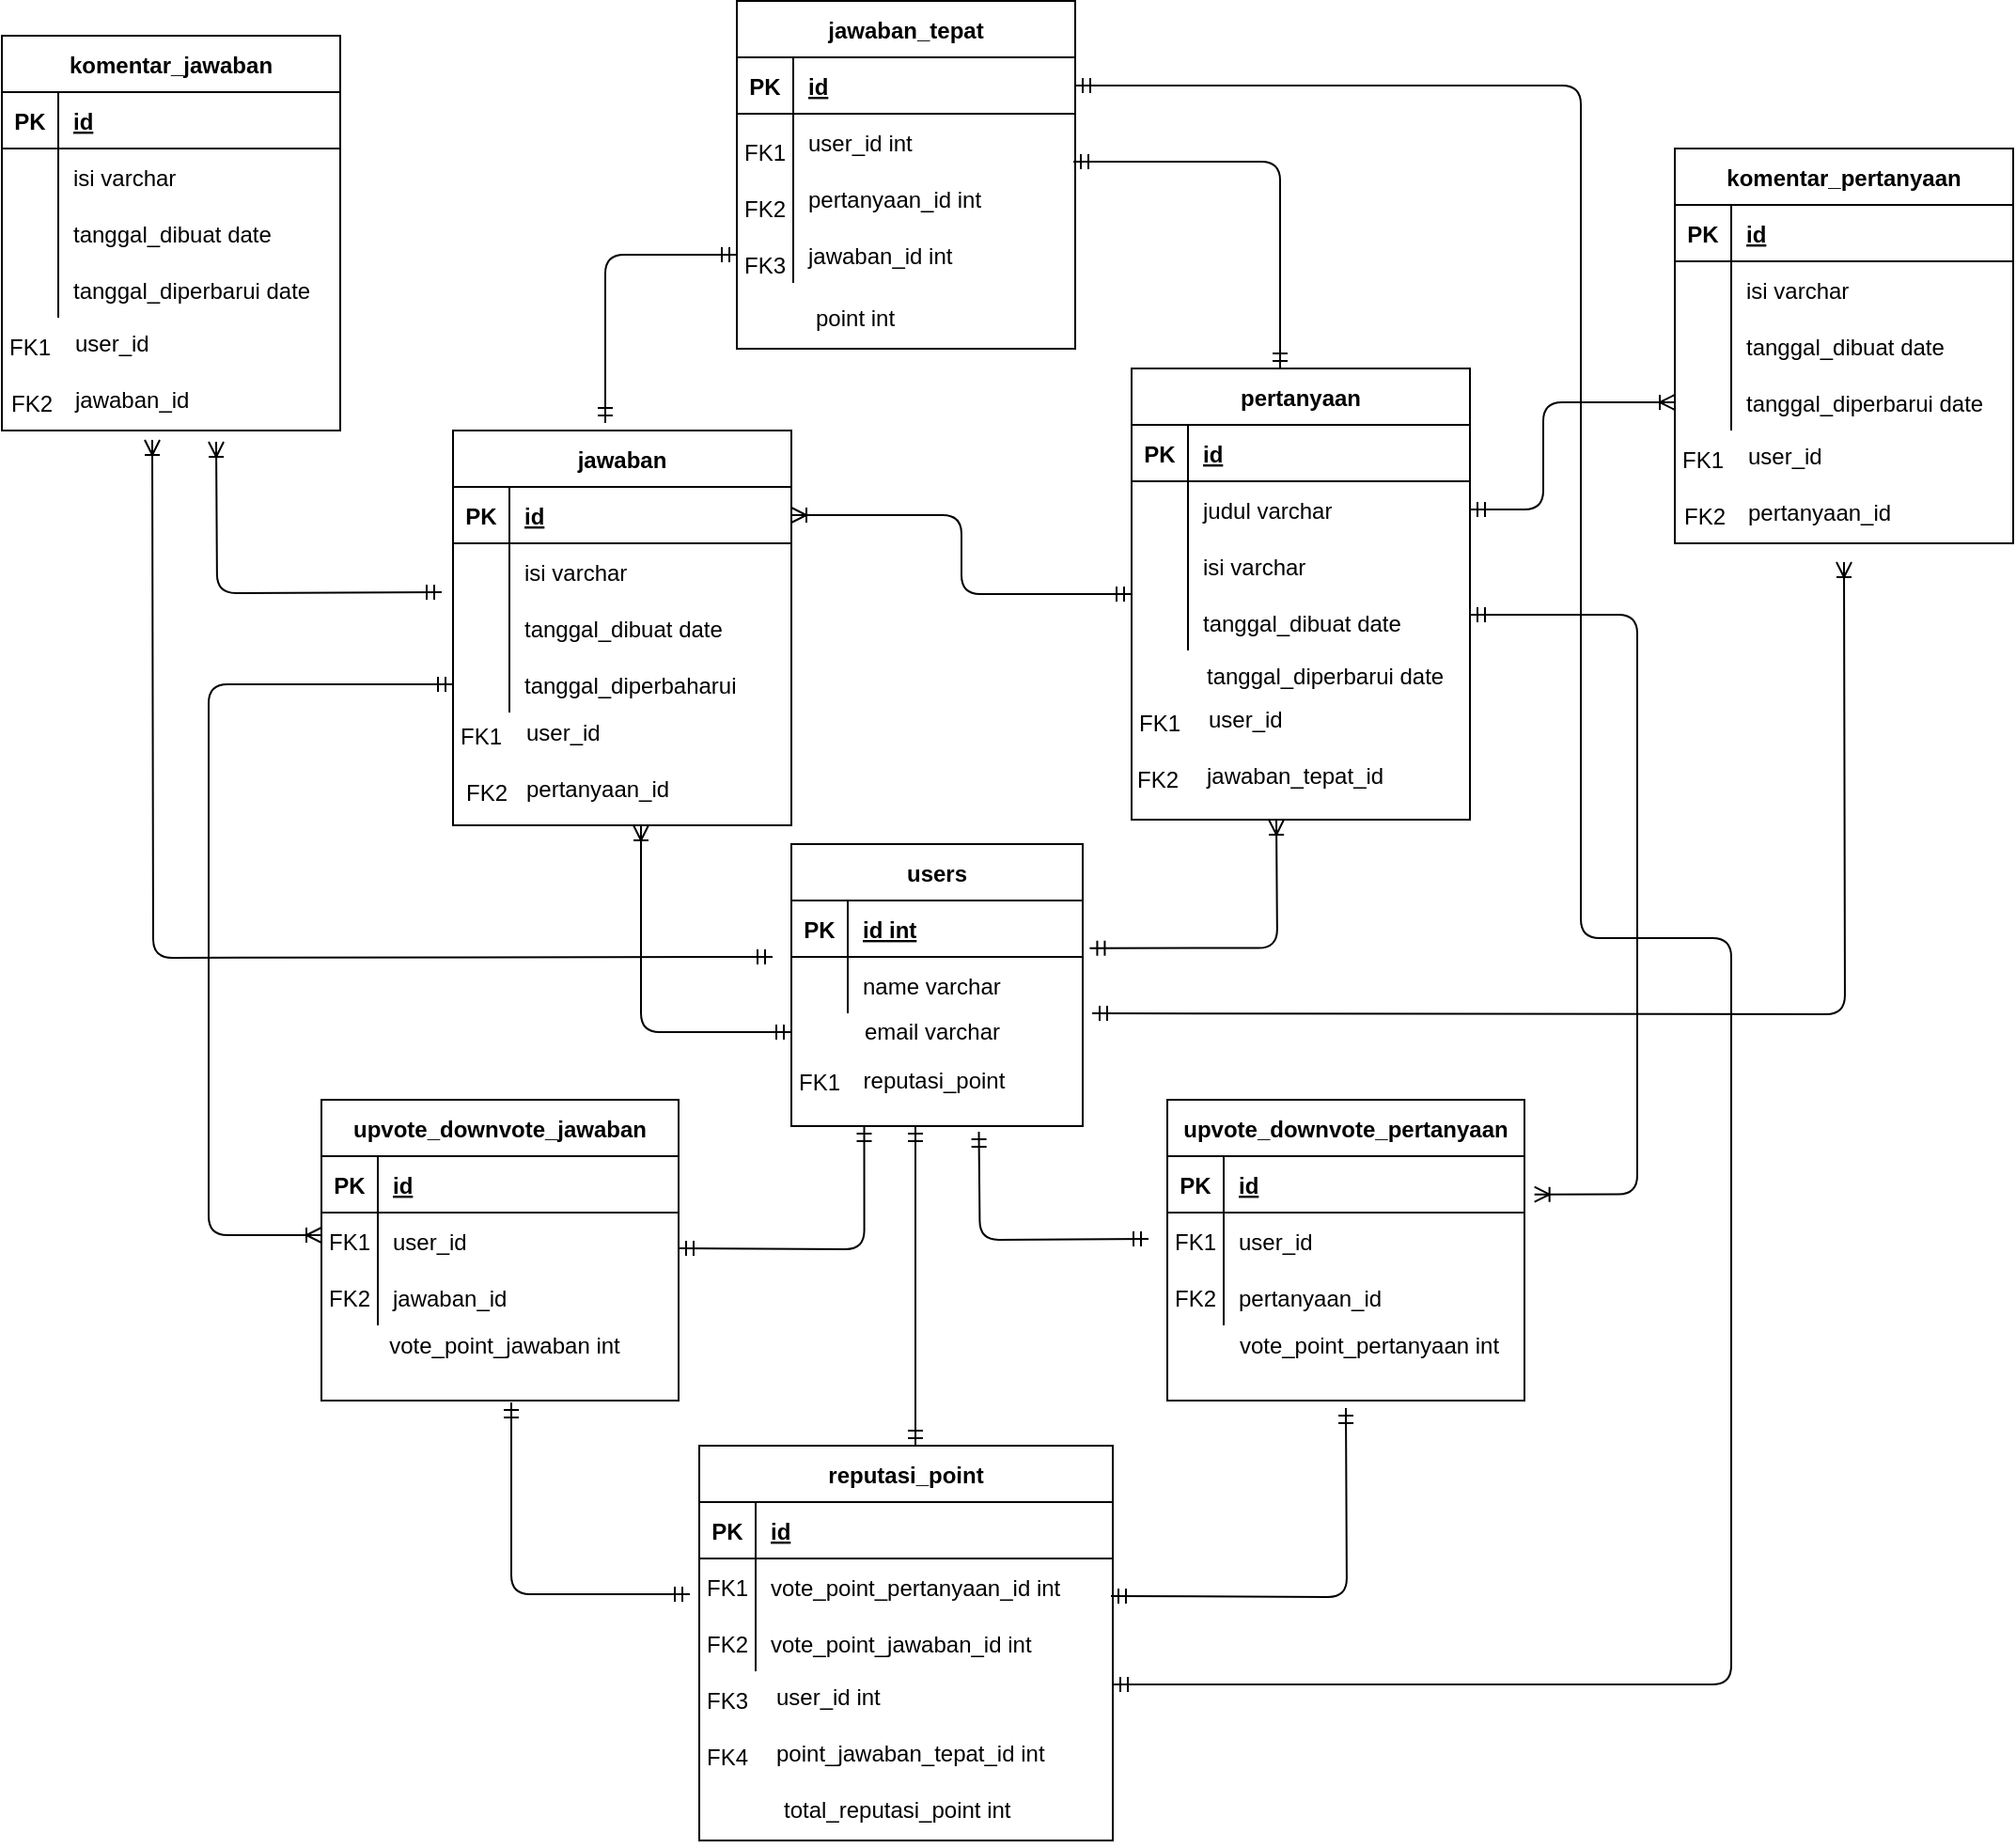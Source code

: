 <mxfile version="13.5.8" type="github">
  <diagram id="R2lEEEUBdFMjLlhIrx00" name="Page-1">
    <mxGraphModel dx="1408" dy="898" grid="1" gridSize="10" guides="1" tooltips="1" connect="1" arrows="1" fold="1" page="1" pageScale="1" pageWidth="850" pageHeight="1100" math="0" shadow="0" extFonts="Permanent Marker^https://fonts.googleapis.com/css?family=Permanent+Marker">
      <root>
        <mxCell id="0" />
        <mxCell id="1" parent="0" />
        <mxCell id="vnAUpCSxSkvfSvhNFIcR-36" value="jawaban_tepat" style="shape=table;startSize=30;container=1;collapsible=1;childLayout=tableLayout;fixedRows=1;rowLines=0;fontStyle=1;align=center;resizeLast=1;" vertex="1" parent="1">
          <mxGeometry x="651" y="381.5" width="180" height="185" as="geometry" />
        </mxCell>
        <mxCell id="vnAUpCSxSkvfSvhNFIcR-37" value="" style="shape=partialRectangle;collapsible=0;dropTarget=0;pointerEvents=0;fillColor=none;top=0;left=0;bottom=1;right=0;points=[[0,0.5],[1,0.5]];portConstraint=eastwest;" vertex="1" parent="vnAUpCSxSkvfSvhNFIcR-36">
          <mxGeometry y="30" width="180" height="30" as="geometry" />
        </mxCell>
        <mxCell id="vnAUpCSxSkvfSvhNFIcR-38" value="PK" style="shape=partialRectangle;connectable=0;fillColor=none;top=0;left=0;bottom=0;right=0;fontStyle=1;overflow=hidden;" vertex="1" parent="vnAUpCSxSkvfSvhNFIcR-37">
          <mxGeometry width="30" height="30" as="geometry" />
        </mxCell>
        <mxCell id="vnAUpCSxSkvfSvhNFIcR-39" value="id" style="shape=partialRectangle;connectable=0;fillColor=none;top=0;left=0;bottom=0;right=0;align=left;spacingLeft=6;fontStyle=5;overflow=hidden;" vertex="1" parent="vnAUpCSxSkvfSvhNFIcR-37">
          <mxGeometry x="30" width="150" height="30" as="geometry" />
        </mxCell>
        <mxCell id="vnAUpCSxSkvfSvhNFIcR-40" value="" style="shape=partialRectangle;collapsible=0;dropTarget=0;pointerEvents=0;fillColor=none;top=0;left=0;bottom=0;right=0;points=[[0,0.5],[1,0.5]];portConstraint=eastwest;" vertex="1" parent="vnAUpCSxSkvfSvhNFIcR-36">
          <mxGeometry y="60" width="180" height="30" as="geometry" />
        </mxCell>
        <mxCell id="vnAUpCSxSkvfSvhNFIcR-41" value="" style="shape=partialRectangle;connectable=0;fillColor=none;top=0;left=0;bottom=0;right=0;editable=1;overflow=hidden;" vertex="1" parent="vnAUpCSxSkvfSvhNFIcR-40">
          <mxGeometry width="30" height="30" as="geometry" />
        </mxCell>
        <mxCell id="vnAUpCSxSkvfSvhNFIcR-42" value="user_id int" style="shape=partialRectangle;connectable=0;fillColor=none;top=0;left=0;bottom=0;right=0;align=left;spacingLeft=6;overflow=hidden;" vertex="1" parent="vnAUpCSxSkvfSvhNFIcR-40">
          <mxGeometry x="30" width="150" height="30" as="geometry" />
        </mxCell>
        <mxCell id="vnAUpCSxSkvfSvhNFIcR-43" value="" style="shape=partialRectangle;collapsible=0;dropTarget=0;pointerEvents=0;fillColor=none;top=0;left=0;bottom=0;right=0;points=[[0,0.5],[1,0.5]];portConstraint=eastwest;" vertex="1" parent="vnAUpCSxSkvfSvhNFIcR-36">
          <mxGeometry y="90" width="180" height="30" as="geometry" />
        </mxCell>
        <mxCell id="vnAUpCSxSkvfSvhNFIcR-44" value="" style="shape=partialRectangle;connectable=0;fillColor=none;top=0;left=0;bottom=0;right=0;editable=1;overflow=hidden;" vertex="1" parent="vnAUpCSxSkvfSvhNFIcR-43">
          <mxGeometry width="30" height="30" as="geometry" />
        </mxCell>
        <mxCell id="vnAUpCSxSkvfSvhNFIcR-45" value="pertanyaan_id int" style="shape=partialRectangle;connectable=0;fillColor=none;top=0;left=0;bottom=0;right=0;align=left;spacingLeft=6;overflow=hidden;" vertex="1" parent="vnAUpCSxSkvfSvhNFIcR-43">
          <mxGeometry x="30" width="150" height="30" as="geometry" />
        </mxCell>
        <mxCell id="vnAUpCSxSkvfSvhNFIcR-46" value="" style="shape=partialRectangle;collapsible=0;dropTarget=0;pointerEvents=0;fillColor=none;top=0;left=0;bottom=0;right=0;points=[[0,0.5],[1,0.5]];portConstraint=eastwest;" vertex="1" parent="vnAUpCSxSkvfSvhNFIcR-36">
          <mxGeometry y="120" width="180" height="30" as="geometry" />
        </mxCell>
        <mxCell id="vnAUpCSxSkvfSvhNFIcR-47" value="" style="shape=partialRectangle;connectable=0;fillColor=none;top=0;left=0;bottom=0;right=0;editable=1;overflow=hidden;" vertex="1" parent="vnAUpCSxSkvfSvhNFIcR-46">
          <mxGeometry width="30" height="30" as="geometry" />
        </mxCell>
        <mxCell id="vnAUpCSxSkvfSvhNFIcR-48" value="jawaban_id int" style="shape=partialRectangle;connectable=0;fillColor=none;top=0;left=0;bottom=0;right=0;align=left;spacingLeft=6;overflow=hidden;" vertex="1" parent="vnAUpCSxSkvfSvhNFIcR-46">
          <mxGeometry x="30" width="150" height="30" as="geometry" />
        </mxCell>
        <mxCell id="vnAUpCSxSkvfSvhNFIcR-1" value="reputasi_point" style="text;html=1;strokeColor=none;fillColor=none;align=center;verticalAlign=middle;whiteSpace=wrap;rounded=0;" vertex="1" parent="1">
          <mxGeometry x="706" y="946" width="100" height="20" as="geometry" />
        </mxCell>
        <mxCell id="vnAUpCSxSkvfSvhNFIcR-2" value="FK1" style="shape=partialRectangle;overflow=hidden;connectable=0;fillColor=none;top=0;left=0;bottom=0;right=0;" vertex="1" parent="1">
          <mxGeometry x="680" y="941" width="30" height="30" as="geometry" />
        </mxCell>
        <mxCell id="vnAUpCSxSkvfSvhNFIcR-3" value="vote_point_pertanyaan int" style="text;html=1;strokeColor=none;fillColor=none;align=center;verticalAlign=middle;whiteSpace=wrap;rounded=0;" vertex="1" parent="1">
          <mxGeometry x="909" y="1087" width="157" height="20" as="geometry" />
        </mxCell>
        <mxCell id="vnAUpCSxSkvfSvhNFIcR-4" value="FK2" style="shape=partialRectangle;overflow=hidden;connectable=0;fillColor=none;top=0;left=0;bottom=0;right=0;" vertex="1" parent="1">
          <mxGeometry x="880" y="1056" width="30" height="30" as="geometry" />
        </mxCell>
        <mxCell id="vnAUpCSxSkvfSvhNFIcR-93" value="komentar_jawaban" style="shape=table;startSize=30;container=1;collapsible=1;childLayout=tableLayout;fixedRows=1;rowLines=0;fontStyle=1;align=center;resizeLast=1;" vertex="1" parent="1">
          <mxGeometry x="260" y="400" width="180" height="210" as="geometry" />
        </mxCell>
        <mxCell id="vnAUpCSxSkvfSvhNFIcR-94" value="" style="shape=partialRectangle;collapsible=0;dropTarget=0;pointerEvents=0;fillColor=none;top=0;left=0;bottom=1;right=0;points=[[0,0.5],[1,0.5]];portConstraint=eastwest;" vertex="1" parent="vnAUpCSxSkvfSvhNFIcR-93">
          <mxGeometry y="30" width="180" height="30" as="geometry" />
        </mxCell>
        <mxCell id="vnAUpCSxSkvfSvhNFIcR-95" value="PK" style="shape=partialRectangle;connectable=0;fillColor=none;top=0;left=0;bottom=0;right=0;fontStyle=1;overflow=hidden;" vertex="1" parent="vnAUpCSxSkvfSvhNFIcR-94">
          <mxGeometry width="30" height="30" as="geometry" />
        </mxCell>
        <mxCell id="vnAUpCSxSkvfSvhNFIcR-96" value="id" style="shape=partialRectangle;connectable=0;fillColor=none;top=0;left=0;bottom=0;right=0;align=left;spacingLeft=6;fontStyle=5;overflow=hidden;" vertex="1" parent="vnAUpCSxSkvfSvhNFIcR-94">
          <mxGeometry x="30" width="150" height="30" as="geometry" />
        </mxCell>
        <mxCell id="vnAUpCSxSkvfSvhNFIcR-97" value="" style="shape=partialRectangle;collapsible=0;dropTarget=0;pointerEvents=0;fillColor=none;top=0;left=0;bottom=0;right=0;points=[[0,0.5],[1,0.5]];portConstraint=eastwest;" vertex="1" parent="vnAUpCSxSkvfSvhNFIcR-93">
          <mxGeometry y="60" width="180" height="30" as="geometry" />
        </mxCell>
        <mxCell id="vnAUpCSxSkvfSvhNFIcR-98" value="" style="shape=partialRectangle;connectable=0;fillColor=none;top=0;left=0;bottom=0;right=0;editable=1;overflow=hidden;" vertex="1" parent="vnAUpCSxSkvfSvhNFIcR-97">
          <mxGeometry width="30" height="30" as="geometry" />
        </mxCell>
        <mxCell id="vnAUpCSxSkvfSvhNFIcR-99" value="isi varchar" style="shape=partialRectangle;connectable=0;fillColor=none;top=0;left=0;bottom=0;right=0;align=left;spacingLeft=6;overflow=hidden;" vertex="1" parent="vnAUpCSxSkvfSvhNFIcR-97">
          <mxGeometry x="30" width="150" height="30" as="geometry" />
        </mxCell>
        <mxCell id="vnAUpCSxSkvfSvhNFIcR-100" value="" style="shape=partialRectangle;collapsible=0;dropTarget=0;pointerEvents=0;fillColor=none;top=0;left=0;bottom=0;right=0;points=[[0,0.5],[1,0.5]];portConstraint=eastwest;" vertex="1" parent="vnAUpCSxSkvfSvhNFIcR-93">
          <mxGeometry y="90" width="180" height="30" as="geometry" />
        </mxCell>
        <mxCell id="vnAUpCSxSkvfSvhNFIcR-101" value="" style="shape=partialRectangle;connectable=0;fillColor=none;top=0;left=0;bottom=0;right=0;editable=1;overflow=hidden;" vertex="1" parent="vnAUpCSxSkvfSvhNFIcR-100">
          <mxGeometry width="30" height="30" as="geometry" />
        </mxCell>
        <mxCell id="vnAUpCSxSkvfSvhNFIcR-102" value="tanggal_dibuat date" style="shape=partialRectangle;connectable=0;fillColor=none;top=0;left=0;bottom=0;right=0;align=left;spacingLeft=6;overflow=hidden;" vertex="1" parent="vnAUpCSxSkvfSvhNFIcR-100">
          <mxGeometry x="30" width="150" height="30" as="geometry" />
        </mxCell>
        <mxCell id="vnAUpCSxSkvfSvhNFIcR-103" value="" style="shape=partialRectangle;collapsible=0;dropTarget=0;pointerEvents=0;fillColor=none;top=0;left=0;bottom=0;right=0;points=[[0,0.5],[1,0.5]];portConstraint=eastwest;" vertex="1" parent="vnAUpCSxSkvfSvhNFIcR-93">
          <mxGeometry y="120" width="180" height="30" as="geometry" />
        </mxCell>
        <mxCell id="vnAUpCSxSkvfSvhNFIcR-104" value="" style="shape=partialRectangle;connectable=0;fillColor=none;top=0;left=0;bottom=0;right=0;editable=1;overflow=hidden;" vertex="1" parent="vnAUpCSxSkvfSvhNFIcR-103">
          <mxGeometry width="30" height="30" as="geometry" />
        </mxCell>
        <mxCell id="vnAUpCSxSkvfSvhNFIcR-105" value="tanggal_diperbarui date" style="shape=partialRectangle;connectable=0;fillColor=none;top=0;left=0;bottom=0;right=0;align=left;spacingLeft=6;overflow=hidden;" vertex="1" parent="vnAUpCSxSkvfSvhNFIcR-103">
          <mxGeometry x="30" width="150" height="30" as="geometry" />
        </mxCell>
        <mxCell id="vnAUpCSxSkvfSvhNFIcR-76" value="komentar_pertanyaan" style="shape=table;startSize=30;container=1;collapsible=1;childLayout=tableLayout;fixedRows=1;rowLines=0;fontStyle=1;align=center;resizeLast=1;" vertex="1" parent="1">
          <mxGeometry x="1150" y="460" width="180" height="210" as="geometry" />
        </mxCell>
        <mxCell id="vnAUpCSxSkvfSvhNFIcR-77" value="" style="shape=partialRectangle;collapsible=0;dropTarget=0;pointerEvents=0;fillColor=none;top=0;left=0;bottom=1;right=0;points=[[0,0.5],[1,0.5]];portConstraint=eastwest;" vertex="1" parent="vnAUpCSxSkvfSvhNFIcR-76">
          <mxGeometry y="30" width="180" height="30" as="geometry" />
        </mxCell>
        <mxCell id="vnAUpCSxSkvfSvhNFIcR-78" value="PK" style="shape=partialRectangle;connectable=0;fillColor=none;top=0;left=0;bottom=0;right=0;fontStyle=1;overflow=hidden;" vertex="1" parent="vnAUpCSxSkvfSvhNFIcR-77">
          <mxGeometry width="30" height="30" as="geometry" />
        </mxCell>
        <mxCell id="vnAUpCSxSkvfSvhNFIcR-79" value="id" style="shape=partialRectangle;connectable=0;fillColor=none;top=0;left=0;bottom=0;right=0;align=left;spacingLeft=6;fontStyle=5;overflow=hidden;" vertex="1" parent="vnAUpCSxSkvfSvhNFIcR-77">
          <mxGeometry x="30" width="150" height="30" as="geometry" />
        </mxCell>
        <mxCell id="vnAUpCSxSkvfSvhNFIcR-80" value="" style="shape=partialRectangle;collapsible=0;dropTarget=0;pointerEvents=0;fillColor=none;top=0;left=0;bottom=0;right=0;points=[[0,0.5],[1,0.5]];portConstraint=eastwest;" vertex="1" parent="vnAUpCSxSkvfSvhNFIcR-76">
          <mxGeometry y="60" width="180" height="30" as="geometry" />
        </mxCell>
        <mxCell id="vnAUpCSxSkvfSvhNFIcR-81" value="" style="shape=partialRectangle;connectable=0;fillColor=none;top=0;left=0;bottom=0;right=0;editable=1;overflow=hidden;" vertex="1" parent="vnAUpCSxSkvfSvhNFIcR-80">
          <mxGeometry width="30" height="30" as="geometry" />
        </mxCell>
        <mxCell id="vnAUpCSxSkvfSvhNFIcR-82" value="isi varchar" style="shape=partialRectangle;connectable=0;fillColor=none;top=0;left=0;bottom=0;right=0;align=left;spacingLeft=6;overflow=hidden;" vertex="1" parent="vnAUpCSxSkvfSvhNFIcR-80">
          <mxGeometry x="30" width="150" height="30" as="geometry" />
        </mxCell>
        <mxCell id="vnAUpCSxSkvfSvhNFIcR-83" value="" style="shape=partialRectangle;collapsible=0;dropTarget=0;pointerEvents=0;fillColor=none;top=0;left=0;bottom=0;right=0;points=[[0,0.5],[1,0.5]];portConstraint=eastwest;" vertex="1" parent="vnAUpCSxSkvfSvhNFIcR-76">
          <mxGeometry y="90" width="180" height="30" as="geometry" />
        </mxCell>
        <mxCell id="vnAUpCSxSkvfSvhNFIcR-84" value="" style="shape=partialRectangle;connectable=0;fillColor=none;top=0;left=0;bottom=0;right=0;editable=1;overflow=hidden;" vertex="1" parent="vnAUpCSxSkvfSvhNFIcR-83">
          <mxGeometry width="30" height="30" as="geometry" />
        </mxCell>
        <mxCell id="vnAUpCSxSkvfSvhNFIcR-85" value="tanggal_dibuat date" style="shape=partialRectangle;connectable=0;fillColor=none;top=0;left=0;bottom=0;right=0;align=left;spacingLeft=6;overflow=hidden;" vertex="1" parent="vnAUpCSxSkvfSvhNFIcR-83">
          <mxGeometry x="30" width="150" height="30" as="geometry" />
        </mxCell>
        <mxCell id="vnAUpCSxSkvfSvhNFIcR-86" value="" style="shape=partialRectangle;collapsible=0;dropTarget=0;pointerEvents=0;fillColor=none;top=0;left=0;bottom=0;right=0;points=[[0,0.5],[1,0.5]];portConstraint=eastwest;" vertex="1" parent="vnAUpCSxSkvfSvhNFIcR-76">
          <mxGeometry y="120" width="180" height="30" as="geometry" />
        </mxCell>
        <mxCell id="vnAUpCSxSkvfSvhNFIcR-87" value="" style="shape=partialRectangle;connectable=0;fillColor=none;top=0;left=0;bottom=0;right=0;editable=1;overflow=hidden;" vertex="1" parent="vnAUpCSxSkvfSvhNFIcR-86">
          <mxGeometry width="30" height="30" as="geometry" />
        </mxCell>
        <mxCell id="vnAUpCSxSkvfSvhNFIcR-88" value="tanggal_diperbarui date" style="shape=partialRectangle;connectable=0;fillColor=none;top=0;left=0;bottom=0;right=0;align=left;spacingLeft=6;overflow=hidden;" vertex="1" parent="vnAUpCSxSkvfSvhNFIcR-86">
          <mxGeometry x="30" width="150" height="30" as="geometry" />
        </mxCell>
        <mxCell id="vnAUpCSxSkvfSvhNFIcR-5" value="FK2" style="shape=partialRectangle;overflow=hidden;connectable=0;fillColor=none;top=0;left=0;bottom=0;right=0;" vertex="1" parent="1">
          <mxGeometry x="631" y="1240" width="30" height="30" as="geometry" />
        </mxCell>
        <mxCell id="vnAUpCSxSkvfSvhNFIcR-16" value="vote_point_jawaban int" style="text;html=1;strokeColor=none;fillColor=none;align=center;verticalAlign=middle;whiteSpace=wrap;rounded=0;" vertex="1" parent="1">
          <mxGeometry x="449" y="1087" width="157" height="20" as="geometry" />
        </mxCell>
        <mxCell id="vnAUpCSxSkvfSvhNFIcR-17" value="FK2" style="shape=partialRectangle;overflow=hidden;connectable=0;fillColor=none;top=0;left=0;bottom=0;right=0;" vertex="1" parent="1">
          <mxGeometry x="430" y="1056" width="30" height="30" as="geometry" />
        </mxCell>
        <mxCell id="vnAUpCSxSkvfSvhNFIcR-18" value="email varchar" style="text;html=1;strokeColor=none;fillColor=none;align=center;verticalAlign=middle;whiteSpace=wrap;rounded=0;" vertex="1" parent="1">
          <mxGeometry x="715" y="920" width="80" height="20" as="geometry" />
        </mxCell>
        <mxCell id="vnAUpCSxSkvfSvhNFIcR-32" value="FK3" style="shape=partialRectangle;overflow=hidden;connectable=0;fillColor=none;top=0;left=0;bottom=0;right=0;" vertex="1" parent="1">
          <mxGeometry x="631" y="1270" width="30" height="30" as="geometry" />
        </mxCell>
        <mxCell id="vnAUpCSxSkvfSvhNFIcR-33" value="user_id int" style="text;strokeColor=none;fillColor=none;spacingLeft=4;spacingRight=4;overflow=hidden;rotatable=0;points=[[0,0.5],[1,0.5]];portConstraint=eastwest;fontSize=12;" vertex="1" parent="1">
          <mxGeometry x="666" y="1270" width="120" height="30" as="geometry" />
        </mxCell>
        <mxCell id="vnAUpCSxSkvfSvhNFIcR-34" value="tanggal_diperbarui date" style="text;strokeColor=none;fillColor=none;spacingLeft=4;spacingRight=4;overflow=hidden;rotatable=0;points=[[0,0.5],[1,0.5]];portConstraint=eastwest;fontSize=12;" vertex="1" parent="1">
          <mxGeometry x="895" y="727" width="140" height="30" as="geometry" />
        </mxCell>
        <mxCell id="vnAUpCSxSkvfSvhNFIcR-35" value="user_id" style="text;strokeColor=none;fillColor=none;spacingLeft=4;spacingRight=4;overflow=hidden;rotatable=0;points=[[0,0.5],[1,0.5]];portConstraint=eastwest;fontSize=12;" vertex="1" parent="1">
          <mxGeometry x="896" y="750" width="60" height="30" as="geometry" />
        </mxCell>
        <mxCell id="vnAUpCSxSkvfSvhNFIcR-49" value="point int" style="text;strokeColor=none;fillColor=none;spacingLeft=4;spacingRight=4;overflow=hidden;rotatable=0;points=[[0,0.5],[1,0.5]];portConstraint=eastwest;fontSize=12;" vertex="1" parent="1">
          <mxGeometry x="687" y="536.5" width="62" height="30" as="geometry" />
        </mxCell>
        <mxCell id="vnAUpCSxSkvfSvhNFIcR-50" value="point_jawaban_tepat_id int" style="text;strokeColor=none;fillColor=none;spacingLeft=4;spacingRight=4;overflow=hidden;rotatable=0;points=[[0,0.5],[1,0.5]];portConstraint=eastwest;fontSize=12;" vertex="1" parent="1">
          <mxGeometry x="666" y="1300" width="155" height="30" as="geometry" />
        </mxCell>
        <mxCell id="vnAUpCSxSkvfSvhNFIcR-51" value="FK4" style="shape=partialRectangle;overflow=hidden;connectable=0;fillColor=none;top=0;left=0;bottom=0;right=0;" vertex="1" parent="1">
          <mxGeometry x="631" y="1300" width="30" height="30" as="geometry" />
        </mxCell>
        <mxCell id="vnAUpCSxSkvfSvhNFIcR-52" value="total_reputasi_point int" style="text;strokeColor=none;fillColor=none;spacingLeft=4;spacingRight=4;overflow=hidden;rotatable=0;points=[[0,0.5],[1,0.5]];portConstraint=eastwest;fontSize=12;" vertex="1" parent="1">
          <mxGeometry x="670" y="1330" width="145" height="30" as="geometry" />
        </mxCell>
        <mxCell id="vnAUpCSxSkvfSvhNFIcR-53" value="FK1" style="shape=partialRectangle;overflow=hidden;connectable=0;fillColor=none;top=0;left=0;bottom=0;right=0;" vertex="1" parent="1">
          <mxGeometry x="651" y="446.5" width="30" height="30" as="geometry" />
        </mxCell>
        <mxCell id="vnAUpCSxSkvfSvhNFIcR-54" value="FK2" style="shape=partialRectangle;overflow=hidden;connectable=0;fillColor=none;top=0;left=0;bottom=0;right=0;" vertex="1" parent="1">
          <mxGeometry x="651" y="476.5" width="30" height="30" as="geometry" />
        </mxCell>
        <mxCell id="vnAUpCSxSkvfSvhNFIcR-55" value="FK3" style="shape=partialRectangle;overflow=hidden;connectable=0;fillColor=none;top=0;left=0;bottom=0;right=0;" vertex="1" parent="1">
          <mxGeometry x="651" y="506.5" width="30" height="30" as="geometry" />
        </mxCell>
        <mxCell id="vnAUpCSxSkvfSvhNFIcR-69" value="FK1" style="shape=partialRectangle;overflow=hidden;connectable=0;fillColor=none;top=0;left=0;bottom=0;right=0;" vertex="1" parent="1">
          <mxGeometry x="861" y="750" width="30" height="30" as="geometry" />
        </mxCell>
        <mxCell id="vnAUpCSxSkvfSvhNFIcR-70" value="FK2" style="shape=partialRectangle;overflow=hidden;connectable=0;fillColor=none;top=0;left=0;bottom=0;right=0;" vertex="1" parent="1">
          <mxGeometry x="860" y="780" width="30" height="30" as="geometry" />
        </mxCell>
        <mxCell id="vnAUpCSxSkvfSvhNFIcR-71" value="jawaban_tepat_id" style="text;strokeColor=none;fillColor=none;spacingLeft=4;spacingRight=4;overflow=hidden;rotatable=0;points=[[0,0.5],[1,0.5]];portConstraint=eastwest;fontSize=12;" vertex="1" parent="1">
          <mxGeometry x="895" y="780" width="115" height="30" as="geometry" />
        </mxCell>
        <mxCell id="vnAUpCSxSkvfSvhNFIcR-72" value="user_id" style="text;strokeColor=none;fillColor=none;spacingLeft=4;spacingRight=4;overflow=hidden;rotatable=0;points=[[0,0.5],[1,0.5]];portConstraint=eastwest;fontSize=12;" vertex="1" parent="1">
          <mxGeometry x="533" y="757" width="60" height="30" as="geometry" />
        </mxCell>
        <mxCell id="vnAUpCSxSkvfSvhNFIcR-73" value="FK1" style="shape=partialRectangle;overflow=hidden;connectable=0;fillColor=none;top=0;left=0;bottom=0;right=0;" vertex="1" parent="1">
          <mxGeometry x="500" y="757" width="30" height="30" as="geometry" />
        </mxCell>
        <mxCell id="vnAUpCSxSkvfSvhNFIcR-74" value="FK2" style="shape=partialRectangle;overflow=hidden;connectable=0;fillColor=none;top=0;left=0;bottom=0;right=0;" vertex="1" parent="1">
          <mxGeometry x="503" y="787" width="30" height="30" as="geometry" />
        </mxCell>
        <mxCell id="vnAUpCSxSkvfSvhNFIcR-75" value="pertanyaan_id" style="text;strokeColor=none;fillColor=none;spacingLeft=4;spacingRight=4;overflow=hidden;rotatable=0;points=[[0,0.5],[1,0.5]];portConstraint=eastwest;fontSize=12;" vertex="1" parent="1">
          <mxGeometry x="533" y="787" width="118" height="30" as="geometry" />
        </mxCell>
        <mxCell id="vnAUpCSxSkvfSvhNFIcR-89" value="user_id" style="text;strokeColor=none;fillColor=none;spacingLeft=4;spacingRight=4;overflow=hidden;rotatable=0;points=[[0,0.5],[1,0.5]];portConstraint=eastwest;fontSize=12;" vertex="1" parent="1">
          <mxGeometry x="1183" y="610" width="60" height="30" as="geometry" />
        </mxCell>
        <mxCell id="vnAUpCSxSkvfSvhNFIcR-90" value="FK1" style="shape=partialRectangle;overflow=hidden;connectable=0;fillColor=none;top=0;left=0;bottom=0;right=0;" vertex="1" parent="1">
          <mxGeometry x="1150" y="610" width="30" height="30" as="geometry" />
        </mxCell>
        <mxCell id="vnAUpCSxSkvfSvhNFIcR-91" value="FK2" style="shape=partialRectangle;overflow=hidden;connectable=0;fillColor=none;top=0;left=0;bottom=0;right=0;" vertex="1" parent="1">
          <mxGeometry x="1151" y="640" width="30" height="30" as="geometry" />
        </mxCell>
        <mxCell id="vnAUpCSxSkvfSvhNFIcR-92" value="pertanyaan_id" style="text;strokeColor=none;fillColor=none;spacingLeft=4;spacingRight=4;overflow=hidden;rotatable=0;points=[[0,0.5],[1,0.5]];portConstraint=eastwest;fontSize=12;" vertex="1" parent="1">
          <mxGeometry x="1183" y="640" width="118" height="30" as="geometry" />
        </mxCell>
        <mxCell id="vnAUpCSxSkvfSvhNFIcR-106" value="user_id" style="text;strokeColor=none;fillColor=none;spacingLeft=4;spacingRight=4;overflow=hidden;rotatable=0;points=[[0,0.5],[1,0.5]];portConstraint=eastwest;fontSize=12;" vertex="1" parent="1">
          <mxGeometry x="293" y="550" width="60" height="30" as="geometry" />
        </mxCell>
        <mxCell id="vnAUpCSxSkvfSvhNFIcR-107" value="FK1" style="shape=partialRectangle;overflow=hidden;connectable=0;fillColor=none;top=0;left=0;bottom=0;right=0;" vertex="1" parent="1">
          <mxGeometry x="260" y="550" width="30" height="30" as="geometry" />
        </mxCell>
        <mxCell id="vnAUpCSxSkvfSvhNFIcR-108" value="FK2" style="shape=partialRectangle;overflow=hidden;connectable=0;fillColor=none;top=0;left=0;bottom=0;right=0;" vertex="1" parent="1">
          <mxGeometry x="261" y="580" width="30" height="30" as="geometry" />
        </mxCell>
        <mxCell id="vnAUpCSxSkvfSvhNFIcR-109" value="jawaban_id" style="text;strokeColor=none;fillColor=none;spacingLeft=4;spacingRight=4;overflow=hidden;rotatable=0;points=[[0,0.5],[1,0.5]];portConstraint=eastwest;fontSize=12;" vertex="1" parent="1">
          <mxGeometry x="293" y="580" width="118" height="30" as="geometry" />
        </mxCell>
        <mxCell id="C-vyLk0tnHw3VtMMgP7b-23" value="users" style="shape=table;startSize=30;container=1;collapsible=1;childLayout=tableLayout;fixedRows=1;rowLines=0;fontStyle=1;align=center;resizeLast=1;" parent="1" vertex="1">
          <mxGeometry x="680" y="830" width="155" height="150" as="geometry" />
        </mxCell>
        <mxCell id="C-vyLk0tnHw3VtMMgP7b-24" value="" style="shape=partialRectangle;collapsible=0;dropTarget=0;pointerEvents=0;fillColor=none;points=[[0,0.5],[1,0.5]];portConstraint=eastwest;top=0;left=0;right=0;bottom=1;" parent="C-vyLk0tnHw3VtMMgP7b-23" vertex="1">
          <mxGeometry y="30" width="155" height="30" as="geometry" />
        </mxCell>
        <mxCell id="C-vyLk0tnHw3VtMMgP7b-25" value="PK" style="shape=partialRectangle;overflow=hidden;connectable=0;fillColor=none;top=0;left=0;bottom=0;right=0;fontStyle=1;" parent="C-vyLk0tnHw3VtMMgP7b-24" vertex="1">
          <mxGeometry width="30" height="30" as="geometry" />
        </mxCell>
        <mxCell id="C-vyLk0tnHw3VtMMgP7b-26" value="id int" style="shape=partialRectangle;overflow=hidden;connectable=0;fillColor=none;top=0;left=0;bottom=0;right=0;align=left;spacingLeft=6;fontStyle=5;" parent="C-vyLk0tnHw3VtMMgP7b-24" vertex="1">
          <mxGeometry x="30" width="125" height="30" as="geometry" />
        </mxCell>
        <mxCell id="C-vyLk0tnHw3VtMMgP7b-27" value="" style="shape=partialRectangle;collapsible=0;dropTarget=0;pointerEvents=0;fillColor=none;points=[[0,0.5],[1,0.5]];portConstraint=eastwest;top=0;left=0;right=0;bottom=0;" parent="C-vyLk0tnHw3VtMMgP7b-23" vertex="1">
          <mxGeometry y="60" width="155" height="30" as="geometry" />
        </mxCell>
        <mxCell id="C-vyLk0tnHw3VtMMgP7b-28" value="" style="shape=partialRectangle;overflow=hidden;connectable=0;fillColor=none;top=0;left=0;bottom=0;right=0;" parent="C-vyLk0tnHw3VtMMgP7b-27" vertex="1">
          <mxGeometry width="30" height="30" as="geometry" />
        </mxCell>
        <mxCell id="C-vyLk0tnHw3VtMMgP7b-29" value="name varchar" style="shape=partialRectangle;overflow=hidden;connectable=0;fillColor=none;top=0;left=0;bottom=0;right=0;align=left;spacingLeft=6;" parent="C-vyLk0tnHw3VtMMgP7b-27" vertex="1">
          <mxGeometry x="30" width="125" height="30" as="geometry" />
        </mxCell>
        <mxCell id="vnAUpCSxSkvfSvhNFIcR-111" value="" style="edgeStyle=orthogonalEdgeStyle;fontSize=12;html=1;endArrow=ERoneToMany;startArrow=ERmandOne;" edge="1" parent="1">
          <mxGeometry width="100" height="100" relative="1" as="geometry">
            <mxPoint x="680" y="930" as="sourcePoint" />
            <mxPoint x="600" y="820" as="targetPoint" />
            <Array as="points">
              <mxPoint x="600" y="930" />
            </Array>
          </mxGeometry>
        </mxCell>
        <mxCell id="vnAUpCSxSkvfSvhNFIcR-113" value="" style="edgeStyle=orthogonalEdgeStyle;fontSize=12;html=1;endArrow=ERoneToMany;startArrow=ERmandOne;exitX=1.024;exitY=-0.156;exitDx=0;exitDy=0;exitPerimeter=0;" edge="1" parent="1" source="C-vyLk0tnHw3VtMMgP7b-27">
          <mxGeometry width="100" height="100" relative="1" as="geometry">
            <mxPoint x="838" y="921" as="sourcePoint" />
            <mxPoint x="938" y="817" as="targetPoint" />
          </mxGeometry>
        </mxCell>
        <mxCell id="vnAUpCSxSkvfSvhNFIcR-56" value="jawaban" style="shape=table;startSize=30;container=1;collapsible=1;childLayout=tableLayout;fixedRows=1;rowLines=0;fontStyle=1;align=center;resizeLast=1;" vertex="1" parent="1">
          <mxGeometry x="500" y="610" width="180" height="210" as="geometry" />
        </mxCell>
        <mxCell id="vnAUpCSxSkvfSvhNFIcR-57" value="" style="shape=partialRectangle;collapsible=0;dropTarget=0;pointerEvents=0;fillColor=none;top=0;left=0;bottom=1;right=0;points=[[0,0.5],[1,0.5]];portConstraint=eastwest;" vertex="1" parent="vnAUpCSxSkvfSvhNFIcR-56">
          <mxGeometry y="30" width="180" height="30" as="geometry" />
        </mxCell>
        <mxCell id="vnAUpCSxSkvfSvhNFIcR-58" value="PK" style="shape=partialRectangle;connectable=0;fillColor=none;top=0;left=0;bottom=0;right=0;fontStyle=1;overflow=hidden;" vertex="1" parent="vnAUpCSxSkvfSvhNFIcR-57">
          <mxGeometry width="30" height="30" as="geometry" />
        </mxCell>
        <mxCell id="vnAUpCSxSkvfSvhNFIcR-59" value="id" style="shape=partialRectangle;connectable=0;fillColor=none;top=0;left=0;bottom=0;right=0;align=left;spacingLeft=6;fontStyle=5;overflow=hidden;" vertex="1" parent="vnAUpCSxSkvfSvhNFIcR-57">
          <mxGeometry x="30" width="150" height="30" as="geometry" />
        </mxCell>
        <mxCell id="vnAUpCSxSkvfSvhNFIcR-60" value="" style="shape=partialRectangle;collapsible=0;dropTarget=0;pointerEvents=0;fillColor=none;top=0;left=0;bottom=0;right=0;points=[[0,0.5],[1,0.5]];portConstraint=eastwest;" vertex="1" parent="vnAUpCSxSkvfSvhNFIcR-56">
          <mxGeometry y="60" width="180" height="30" as="geometry" />
        </mxCell>
        <mxCell id="vnAUpCSxSkvfSvhNFIcR-61" value="" style="shape=partialRectangle;connectable=0;fillColor=none;top=0;left=0;bottom=0;right=0;editable=1;overflow=hidden;" vertex="1" parent="vnAUpCSxSkvfSvhNFIcR-60">
          <mxGeometry width="30" height="30" as="geometry" />
        </mxCell>
        <mxCell id="vnAUpCSxSkvfSvhNFIcR-62" value="isi varchar" style="shape=partialRectangle;connectable=0;fillColor=none;top=0;left=0;bottom=0;right=0;align=left;spacingLeft=6;overflow=hidden;" vertex="1" parent="vnAUpCSxSkvfSvhNFIcR-60">
          <mxGeometry x="30" width="150" height="30" as="geometry" />
        </mxCell>
        <mxCell id="vnAUpCSxSkvfSvhNFIcR-63" value="" style="shape=partialRectangle;collapsible=0;dropTarget=0;pointerEvents=0;fillColor=none;top=0;left=0;bottom=0;right=0;points=[[0,0.5],[1,0.5]];portConstraint=eastwest;" vertex="1" parent="vnAUpCSxSkvfSvhNFIcR-56">
          <mxGeometry y="90" width="180" height="30" as="geometry" />
        </mxCell>
        <mxCell id="vnAUpCSxSkvfSvhNFIcR-64" value="" style="shape=partialRectangle;connectable=0;fillColor=none;top=0;left=0;bottom=0;right=0;editable=1;overflow=hidden;" vertex="1" parent="vnAUpCSxSkvfSvhNFIcR-63">
          <mxGeometry width="30" height="30" as="geometry" />
        </mxCell>
        <mxCell id="vnAUpCSxSkvfSvhNFIcR-65" value="tanggal_dibuat date" style="shape=partialRectangle;connectable=0;fillColor=none;top=0;left=0;bottom=0;right=0;align=left;spacingLeft=6;overflow=hidden;" vertex="1" parent="vnAUpCSxSkvfSvhNFIcR-63">
          <mxGeometry x="30" width="150" height="30" as="geometry" />
        </mxCell>
        <mxCell id="vnAUpCSxSkvfSvhNFIcR-66" value="" style="shape=partialRectangle;collapsible=0;dropTarget=0;pointerEvents=0;fillColor=none;top=0;left=0;bottom=0;right=0;points=[[0,0.5],[1,0.5]];portConstraint=eastwest;" vertex="1" parent="vnAUpCSxSkvfSvhNFIcR-56">
          <mxGeometry y="120" width="180" height="30" as="geometry" />
        </mxCell>
        <mxCell id="vnAUpCSxSkvfSvhNFIcR-67" value="" style="shape=partialRectangle;connectable=0;fillColor=none;top=0;left=0;bottom=0;right=0;editable=1;overflow=hidden;" vertex="1" parent="vnAUpCSxSkvfSvhNFIcR-66">
          <mxGeometry width="30" height="30" as="geometry" />
        </mxCell>
        <mxCell id="vnAUpCSxSkvfSvhNFIcR-68" value="tanggal_diperbaharui" style="shape=partialRectangle;connectable=0;fillColor=none;top=0;left=0;bottom=0;right=0;align=left;spacingLeft=6;overflow=hidden;" vertex="1" parent="vnAUpCSxSkvfSvhNFIcR-66">
          <mxGeometry x="30" width="150" height="30" as="geometry" />
        </mxCell>
        <mxCell id="vnAUpCSxSkvfSvhNFIcR-19" value="pertanyaan" style="shape=table;startSize=30;container=1;collapsible=1;childLayout=tableLayout;fixedRows=1;rowLines=0;fontStyle=1;align=center;resizeLast=1;" vertex="1" parent="1">
          <mxGeometry x="861" y="577" width="180" height="240" as="geometry" />
        </mxCell>
        <mxCell id="vnAUpCSxSkvfSvhNFIcR-20" value="" style="shape=partialRectangle;collapsible=0;dropTarget=0;pointerEvents=0;fillColor=none;top=0;left=0;bottom=1;right=0;points=[[0,0.5],[1,0.5]];portConstraint=eastwest;" vertex="1" parent="vnAUpCSxSkvfSvhNFIcR-19">
          <mxGeometry y="30" width="180" height="30" as="geometry" />
        </mxCell>
        <mxCell id="vnAUpCSxSkvfSvhNFIcR-21" value="PK" style="shape=partialRectangle;connectable=0;fillColor=none;top=0;left=0;bottom=0;right=0;fontStyle=1;overflow=hidden;" vertex="1" parent="vnAUpCSxSkvfSvhNFIcR-20">
          <mxGeometry width="30" height="30" as="geometry" />
        </mxCell>
        <mxCell id="vnAUpCSxSkvfSvhNFIcR-22" value="id" style="shape=partialRectangle;connectable=0;fillColor=none;top=0;left=0;bottom=0;right=0;align=left;spacingLeft=6;fontStyle=5;overflow=hidden;" vertex="1" parent="vnAUpCSxSkvfSvhNFIcR-20">
          <mxGeometry x="30" width="150" height="30" as="geometry" />
        </mxCell>
        <mxCell id="vnAUpCSxSkvfSvhNFIcR-23" value="" style="shape=partialRectangle;collapsible=0;dropTarget=0;pointerEvents=0;fillColor=none;top=0;left=0;bottom=0;right=0;points=[[0,0.5],[1,0.5]];portConstraint=eastwest;" vertex="1" parent="vnAUpCSxSkvfSvhNFIcR-19">
          <mxGeometry y="60" width="180" height="30" as="geometry" />
        </mxCell>
        <mxCell id="vnAUpCSxSkvfSvhNFIcR-24" value="" style="shape=partialRectangle;connectable=0;fillColor=none;top=0;left=0;bottom=0;right=0;editable=1;overflow=hidden;" vertex="1" parent="vnAUpCSxSkvfSvhNFIcR-23">
          <mxGeometry width="30" height="30" as="geometry" />
        </mxCell>
        <mxCell id="vnAUpCSxSkvfSvhNFIcR-25" value="judul varchar" style="shape=partialRectangle;connectable=0;fillColor=none;top=0;left=0;bottom=0;right=0;align=left;spacingLeft=6;overflow=hidden;" vertex="1" parent="vnAUpCSxSkvfSvhNFIcR-23">
          <mxGeometry x="30" width="150" height="30" as="geometry" />
        </mxCell>
        <mxCell id="vnAUpCSxSkvfSvhNFIcR-26" value="" style="shape=partialRectangle;collapsible=0;dropTarget=0;pointerEvents=0;fillColor=none;top=0;left=0;bottom=0;right=0;points=[[0,0.5],[1,0.5]];portConstraint=eastwest;" vertex="1" parent="vnAUpCSxSkvfSvhNFIcR-19">
          <mxGeometry y="90" width="180" height="30" as="geometry" />
        </mxCell>
        <mxCell id="vnAUpCSxSkvfSvhNFIcR-27" value="" style="shape=partialRectangle;connectable=0;fillColor=none;top=0;left=0;bottom=0;right=0;editable=1;overflow=hidden;" vertex="1" parent="vnAUpCSxSkvfSvhNFIcR-26">
          <mxGeometry width="30" height="30" as="geometry" />
        </mxCell>
        <mxCell id="vnAUpCSxSkvfSvhNFIcR-28" value="isi varchar" style="shape=partialRectangle;connectable=0;fillColor=none;top=0;left=0;bottom=0;right=0;align=left;spacingLeft=6;overflow=hidden;" vertex="1" parent="vnAUpCSxSkvfSvhNFIcR-26">
          <mxGeometry x="30" width="150" height="30" as="geometry" />
        </mxCell>
        <mxCell id="vnAUpCSxSkvfSvhNFIcR-29" value="" style="shape=partialRectangle;collapsible=0;dropTarget=0;pointerEvents=0;fillColor=none;top=0;left=0;bottom=0;right=0;points=[[0,0.5],[1,0.5]];portConstraint=eastwest;" vertex="1" parent="vnAUpCSxSkvfSvhNFIcR-19">
          <mxGeometry y="120" width="180" height="30" as="geometry" />
        </mxCell>
        <mxCell id="vnAUpCSxSkvfSvhNFIcR-30" value="" style="shape=partialRectangle;connectable=0;fillColor=none;top=0;left=0;bottom=0;right=0;editable=1;overflow=hidden;" vertex="1" parent="vnAUpCSxSkvfSvhNFIcR-29">
          <mxGeometry width="30" height="30" as="geometry" />
        </mxCell>
        <mxCell id="vnAUpCSxSkvfSvhNFIcR-31" value="tanggal_dibuat date" style="shape=partialRectangle;connectable=0;fillColor=none;top=0;left=0;bottom=0;right=0;align=left;spacingLeft=6;overflow=hidden;" vertex="1" parent="vnAUpCSxSkvfSvhNFIcR-29">
          <mxGeometry x="30" width="150" height="30" as="geometry" />
        </mxCell>
        <mxCell id="vnAUpCSxSkvfSvhNFIcR-115" value="" style="edgeStyle=orthogonalEdgeStyle;fontSize=12;html=1;endArrow=ERoneToMany;startArrow=ERmandOne;exitX=0;exitY=0.5;exitDx=0;exitDy=0;entryX=1;entryY=0.5;entryDx=0;entryDy=0;" edge="1" parent="1" source="vnAUpCSxSkvfSvhNFIcR-19" target="vnAUpCSxSkvfSvhNFIcR-57">
          <mxGeometry width="100" height="100" relative="1" as="geometry">
            <mxPoint x="800" y="690" as="sourcePoint" />
            <mxPoint x="750" y="670" as="targetPoint" />
          </mxGeometry>
        </mxCell>
        <mxCell id="vnAUpCSxSkvfSvhNFIcR-117" value="" style="edgeStyle=orthogonalEdgeStyle;fontSize=12;html=1;endArrow=ERmandOne;startArrow=ERmandOne;exitX=0.45;exitY=-0.019;exitDx=0;exitDy=0;exitPerimeter=0;" edge="1" parent="1" source="vnAUpCSxSkvfSvhNFIcR-56" target="vnAUpCSxSkvfSvhNFIcR-46">
          <mxGeometry width="100" height="100" relative="1" as="geometry">
            <mxPoint x="510" y="560" as="sourcePoint" />
            <mxPoint x="590" y="470" as="targetPoint" />
          </mxGeometry>
        </mxCell>
        <mxCell id="vnAUpCSxSkvfSvhNFIcR-118" value="" style="edgeStyle=orthogonalEdgeStyle;fontSize=12;html=1;endArrow=ERmandOne;startArrow=ERmandOne;" edge="1" parent="1">
          <mxGeometry width="100" height="100" relative="1" as="geometry">
            <mxPoint x="940" y="577" as="sourcePoint" />
            <mxPoint x="830" y="467" as="targetPoint" />
            <Array as="points">
              <mxPoint x="940" y="467" />
            </Array>
          </mxGeometry>
        </mxCell>
        <mxCell id="vnAUpCSxSkvfSvhNFIcR-119" value="" style="edgeStyle=orthogonalEdgeStyle;fontSize=12;html=1;endArrow=ERmandOne;startArrow=ERmandOne;entryX=0.25;entryY=1;entryDx=0;entryDy=0;" edge="1" parent="1" target="C-vyLk0tnHw3VtMMgP7b-23">
          <mxGeometry width="100" height="100" relative="1" as="geometry">
            <mxPoint x="620" y="1045" as="sourcePoint" />
            <mxPoint x="770" y="880" as="targetPoint" />
          </mxGeometry>
        </mxCell>
        <mxCell id="vnAUpCSxSkvfSvhNFIcR-121" value="" style="edgeStyle=orthogonalEdgeStyle;fontSize=12;html=1;endArrow=ERmandOne;startArrow=ERmandOne;entryX=0.25;entryY=1;entryDx=0;entryDy=0;" edge="1" parent="1">
          <mxGeometry width="100" height="100" relative="1" as="geometry">
            <mxPoint x="870" y="1040" as="sourcePoint" />
            <mxPoint x="779.75" y="983" as="targetPoint" />
          </mxGeometry>
        </mxCell>
        <mxCell id="C-vyLk0tnHw3VtMMgP7b-13" value="reputasi_point" style="shape=table;startSize=30;container=1;collapsible=1;childLayout=tableLayout;fixedRows=1;rowLines=0;fontStyle=1;align=center;resizeLast=1;" parent="1" vertex="1">
          <mxGeometry x="631" y="1150" width="220" height="210" as="geometry" />
        </mxCell>
        <mxCell id="C-vyLk0tnHw3VtMMgP7b-14" value="" style="shape=partialRectangle;collapsible=0;dropTarget=0;pointerEvents=0;fillColor=none;points=[[0,0.5],[1,0.5]];portConstraint=eastwest;top=0;left=0;right=0;bottom=1;" parent="C-vyLk0tnHw3VtMMgP7b-13" vertex="1">
          <mxGeometry y="30" width="220" height="30" as="geometry" />
        </mxCell>
        <mxCell id="C-vyLk0tnHw3VtMMgP7b-15" value="PK" style="shape=partialRectangle;overflow=hidden;connectable=0;fillColor=none;top=0;left=0;bottom=0;right=0;fontStyle=1;" parent="C-vyLk0tnHw3VtMMgP7b-14" vertex="1">
          <mxGeometry width="30" height="30" as="geometry" />
        </mxCell>
        <mxCell id="C-vyLk0tnHw3VtMMgP7b-16" value="id" style="shape=partialRectangle;overflow=hidden;connectable=0;fillColor=none;top=0;left=0;bottom=0;right=0;align=left;spacingLeft=6;fontStyle=5;" parent="C-vyLk0tnHw3VtMMgP7b-14" vertex="1">
          <mxGeometry x="30" width="190" height="30" as="geometry" />
        </mxCell>
        <mxCell id="C-vyLk0tnHw3VtMMgP7b-17" value="" style="shape=partialRectangle;collapsible=0;dropTarget=0;pointerEvents=0;fillColor=none;points=[[0,0.5],[1,0.5]];portConstraint=eastwest;top=0;left=0;right=0;bottom=0;" parent="C-vyLk0tnHw3VtMMgP7b-13" vertex="1">
          <mxGeometry y="60" width="220" height="30" as="geometry" />
        </mxCell>
        <mxCell id="C-vyLk0tnHw3VtMMgP7b-18" value="FK1" style="shape=partialRectangle;overflow=hidden;connectable=0;fillColor=none;top=0;left=0;bottom=0;right=0;" parent="C-vyLk0tnHw3VtMMgP7b-17" vertex="1">
          <mxGeometry width="30" height="30" as="geometry" />
        </mxCell>
        <mxCell id="C-vyLk0tnHw3VtMMgP7b-19" value="vote_point_pertanyaan_id int" style="shape=partialRectangle;overflow=hidden;connectable=0;fillColor=none;top=0;left=0;bottom=0;right=0;align=left;spacingLeft=6;" parent="C-vyLk0tnHw3VtMMgP7b-17" vertex="1">
          <mxGeometry x="30" width="190" height="30" as="geometry" />
        </mxCell>
        <mxCell id="C-vyLk0tnHw3VtMMgP7b-20" value="" style="shape=partialRectangle;collapsible=0;dropTarget=0;pointerEvents=0;fillColor=none;points=[[0,0.5],[1,0.5]];portConstraint=eastwest;top=0;left=0;right=0;bottom=0;" parent="C-vyLk0tnHw3VtMMgP7b-13" vertex="1">
          <mxGeometry y="90" width="220" height="30" as="geometry" />
        </mxCell>
        <mxCell id="C-vyLk0tnHw3VtMMgP7b-21" value="" style="shape=partialRectangle;overflow=hidden;connectable=0;fillColor=none;top=0;left=0;bottom=0;right=0;" parent="C-vyLk0tnHw3VtMMgP7b-20" vertex="1">
          <mxGeometry width="30" height="30" as="geometry" />
        </mxCell>
        <mxCell id="C-vyLk0tnHw3VtMMgP7b-22" value="vote_point_jawaban_id int" style="shape=partialRectangle;overflow=hidden;connectable=0;fillColor=none;top=0;left=0;bottom=0;right=0;align=left;spacingLeft=6;" parent="C-vyLk0tnHw3VtMMgP7b-20" vertex="1">
          <mxGeometry x="30" width="190" height="30" as="geometry" />
        </mxCell>
        <mxCell id="vnAUpCSxSkvfSvhNFIcR-122" value="" style="edgeStyle=orthogonalEdgeStyle;fontSize=12;html=1;endArrow=ERoneToMany;startArrow=ERmandOne;exitX=1;exitY=0.5;exitDx=0;exitDy=0;entryX=1.028;entryY=0.011;entryDx=0;entryDy=0;entryPerimeter=0;" edge="1" parent="1">
          <mxGeometry width="100" height="100" relative="1" as="geometry">
            <mxPoint x="1041" y="708" as="sourcePoint" />
            <mxPoint x="1075.32" y="1016.33" as="targetPoint" />
            <Array as="points">
              <mxPoint x="1130" y="708" />
              <mxPoint x="1130" y="1016" />
            </Array>
          </mxGeometry>
        </mxCell>
        <mxCell id="vnAUpCSxSkvfSvhNFIcR-123" value="" style="edgeStyle=orthogonalEdgeStyle;fontSize=12;html=1;endArrow=ERoneToMany;startArrow=ERmandOne;exitX=0;exitY=0.5;exitDx=0;exitDy=0;" edge="1" parent="1" source="vnAUpCSxSkvfSvhNFIcR-66">
          <mxGeometry width="100" height="100" relative="1" as="geometry">
            <mxPoint x="280" y="900" as="sourcePoint" />
            <mxPoint x="430" y="1038" as="targetPoint" />
            <Array as="points">
              <mxPoint x="370" y="745" />
              <mxPoint x="370" y="1038" />
            </Array>
          </mxGeometry>
        </mxCell>
        <mxCell id="vnAUpCSxSkvfSvhNFIcR-124" value="" style="edgeStyle=orthogonalEdgeStyle;fontSize=12;html=1;endArrow=ERoneToMany;startArrow=ERmandOne;" edge="1" parent="1">
          <mxGeometry width="100" height="100" relative="1" as="geometry">
            <mxPoint x="494" y="696" as="sourcePoint" />
            <mxPoint x="374" y="616" as="targetPoint" />
          </mxGeometry>
        </mxCell>
        <mxCell id="vnAUpCSxSkvfSvhNFIcR-126" value="" style="edgeStyle=orthogonalEdgeStyle;fontSize=12;html=1;endArrow=ERoneToMany;startArrow=ERmandOne;" edge="1" parent="1">
          <mxGeometry width="100" height="100" relative="1" as="geometry">
            <mxPoint x="670" y="890" as="sourcePoint" />
            <mxPoint x="340" y="615" as="targetPoint" />
          </mxGeometry>
        </mxCell>
        <mxCell id="vnAUpCSxSkvfSvhNFIcR-127" value="" style="edgeStyle=orthogonalEdgeStyle;fontSize=12;html=1;endArrow=ERoneToMany;startArrow=ERmandOne;" edge="1" parent="1">
          <mxGeometry width="100" height="100" relative="1" as="geometry">
            <mxPoint x="840" y="920" as="sourcePoint" />
            <mxPoint x="1240" y="680" as="targetPoint" />
          </mxGeometry>
        </mxCell>
        <mxCell id="vnAUpCSxSkvfSvhNFIcR-130" value="" style="edgeStyle=orthogonalEdgeStyle;fontSize=12;html=1;endArrow=ERmandOne;startArrow=ERmandOne;" edge="1" parent="1">
          <mxGeometry width="100" height="100" relative="1" as="geometry">
            <mxPoint x="850" y="1230" as="sourcePoint" />
            <mxPoint x="975" y="1130" as="targetPoint" />
          </mxGeometry>
        </mxCell>
        <mxCell id="vnAUpCSxSkvfSvhNFIcR-131" value="" style="edgeStyle=orthogonalEdgeStyle;fontSize=12;html=1;endArrow=ERmandOne;startArrow=ERmandOne;" edge="1" parent="1">
          <mxGeometry width="100" height="100" relative="1" as="geometry">
            <mxPoint x="626" y="1229" as="sourcePoint" />
            <mxPoint x="531" y="1127" as="targetPoint" />
            <Array as="points">
              <mxPoint x="531" y="1229" />
            </Array>
          </mxGeometry>
        </mxCell>
        <mxCell id="vnAUpCSxSkvfSvhNFIcR-133" value="" style="edgeStyle=orthogonalEdgeStyle;fontSize=12;html=1;endArrow=ERmandOne;startArrow=ERmandOne;entryX=0.5;entryY=0;entryDx=0;entryDy=0;" edge="1" parent="1">
          <mxGeometry width="100" height="100" relative="1" as="geometry">
            <mxPoint x="746" y="980" as="sourcePoint" />
            <mxPoint x="746.0" y="1150" as="targetPoint" />
          </mxGeometry>
        </mxCell>
        <mxCell id="vnAUpCSxSkvfSvhNFIcR-134" value="" style="edgeStyle=orthogonalEdgeStyle;fontSize=12;html=1;endArrow=ERmandOne;startArrow=ERmandOne;entryX=1;entryY=0.5;entryDx=0;entryDy=0;" edge="1" parent="1" target="vnAUpCSxSkvfSvhNFIcR-37">
          <mxGeometry width="100" height="100" relative="1" as="geometry">
            <mxPoint x="851" y="1277" as="sourcePoint" />
            <mxPoint x="1070" y="420" as="targetPoint" />
            <Array as="points">
              <mxPoint x="1180" y="1277" />
              <mxPoint x="1180" y="880" />
              <mxPoint x="1100" y="880" />
              <mxPoint x="1100" y="427" />
            </Array>
          </mxGeometry>
        </mxCell>
        <mxCell id="vnAUpCSxSkvfSvhNFIcR-135" value="" style="edgeStyle=orthogonalEdgeStyle;fontSize=12;html=1;endArrow=ERoneToMany;startArrow=ERmandOne;entryX=0;entryY=0.5;entryDx=0;entryDy=0;exitX=1;exitY=0.5;exitDx=0;exitDy=0;" edge="1" parent="1" source="vnAUpCSxSkvfSvhNFIcR-23" target="vnAUpCSxSkvfSvhNFIcR-86">
          <mxGeometry width="100" height="100" relative="1" as="geometry">
            <mxPoint x="810" y="670" as="sourcePoint" />
            <mxPoint x="910" y="570" as="targetPoint" />
            <Array as="points">
              <mxPoint x="1080" y="652" />
              <mxPoint x="1080" y="595" />
            </Array>
          </mxGeometry>
        </mxCell>
        <mxCell id="C-vyLk0tnHw3VtMMgP7b-2" value="upvote_downvote_pertanyaan" style="shape=table;startSize=30;container=1;collapsible=1;childLayout=tableLayout;fixedRows=1;rowLines=0;fontStyle=1;align=center;resizeLast=1;" parent="1" vertex="1">
          <mxGeometry x="880" y="966" width="190" height="160" as="geometry" />
        </mxCell>
        <mxCell id="C-vyLk0tnHw3VtMMgP7b-3" value="" style="shape=partialRectangle;collapsible=0;dropTarget=0;pointerEvents=0;fillColor=none;points=[[0,0.5],[1,0.5]];portConstraint=eastwest;top=0;left=0;right=0;bottom=1;" parent="C-vyLk0tnHw3VtMMgP7b-2" vertex="1">
          <mxGeometry y="30" width="190" height="30" as="geometry" />
        </mxCell>
        <mxCell id="C-vyLk0tnHw3VtMMgP7b-4" value="PK" style="shape=partialRectangle;overflow=hidden;connectable=0;fillColor=none;top=0;left=0;bottom=0;right=0;fontStyle=1;" parent="C-vyLk0tnHw3VtMMgP7b-3" vertex="1">
          <mxGeometry width="30" height="30" as="geometry" />
        </mxCell>
        <mxCell id="C-vyLk0tnHw3VtMMgP7b-5" value="id" style="shape=partialRectangle;overflow=hidden;connectable=0;fillColor=none;top=0;left=0;bottom=0;right=0;align=left;spacingLeft=6;fontStyle=5;" parent="C-vyLk0tnHw3VtMMgP7b-3" vertex="1">
          <mxGeometry x="30" width="160" height="30" as="geometry" />
        </mxCell>
        <mxCell id="C-vyLk0tnHw3VtMMgP7b-6" value="" style="shape=partialRectangle;collapsible=0;dropTarget=0;pointerEvents=0;fillColor=none;points=[[0,0.5],[1,0.5]];portConstraint=eastwest;top=0;left=0;right=0;bottom=0;" parent="C-vyLk0tnHw3VtMMgP7b-2" vertex="1">
          <mxGeometry y="60" width="190" height="30" as="geometry" />
        </mxCell>
        <mxCell id="C-vyLk0tnHw3VtMMgP7b-7" value="FK1" style="shape=partialRectangle;overflow=hidden;connectable=0;fillColor=none;top=0;left=0;bottom=0;right=0;" parent="C-vyLk0tnHw3VtMMgP7b-6" vertex="1">
          <mxGeometry width="30" height="30" as="geometry" />
        </mxCell>
        <mxCell id="C-vyLk0tnHw3VtMMgP7b-8" value="user_id" style="shape=partialRectangle;overflow=hidden;connectable=0;fillColor=none;top=0;left=0;bottom=0;right=0;align=left;spacingLeft=6;" parent="C-vyLk0tnHw3VtMMgP7b-6" vertex="1">
          <mxGeometry x="30" width="160" height="30" as="geometry" />
        </mxCell>
        <mxCell id="C-vyLk0tnHw3VtMMgP7b-9" value="" style="shape=partialRectangle;collapsible=0;dropTarget=0;pointerEvents=0;fillColor=none;points=[[0,0.5],[1,0.5]];portConstraint=eastwest;top=0;left=0;right=0;bottom=0;" parent="C-vyLk0tnHw3VtMMgP7b-2" vertex="1">
          <mxGeometry y="90" width="190" height="30" as="geometry" />
        </mxCell>
        <mxCell id="C-vyLk0tnHw3VtMMgP7b-10" value="" style="shape=partialRectangle;overflow=hidden;connectable=0;fillColor=none;top=0;left=0;bottom=0;right=0;" parent="C-vyLk0tnHw3VtMMgP7b-9" vertex="1">
          <mxGeometry width="30" height="30" as="geometry" />
        </mxCell>
        <mxCell id="C-vyLk0tnHw3VtMMgP7b-11" value="pertanyaan_id" style="shape=partialRectangle;overflow=hidden;connectable=0;fillColor=none;top=0;left=0;bottom=0;right=0;align=left;spacingLeft=6;" parent="C-vyLk0tnHw3VtMMgP7b-9" vertex="1">
          <mxGeometry x="30" width="160" height="30" as="geometry" />
        </mxCell>
        <mxCell id="vnAUpCSxSkvfSvhNFIcR-6" value="upvote_downvote_jawaban" style="shape=table;startSize=30;container=1;collapsible=1;childLayout=tableLayout;fixedRows=1;rowLines=0;fontStyle=1;align=center;resizeLast=1;" vertex="1" parent="1">
          <mxGeometry x="430" y="966" width="190" height="160" as="geometry" />
        </mxCell>
        <mxCell id="vnAUpCSxSkvfSvhNFIcR-7" value="" style="shape=partialRectangle;collapsible=0;dropTarget=0;pointerEvents=0;fillColor=none;points=[[0,0.5],[1,0.5]];portConstraint=eastwest;top=0;left=0;right=0;bottom=1;" vertex="1" parent="vnAUpCSxSkvfSvhNFIcR-6">
          <mxGeometry y="30" width="190" height="30" as="geometry" />
        </mxCell>
        <mxCell id="vnAUpCSxSkvfSvhNFIcR-8" value="PK" style="shape=partialRectangle;overflow=hidden;connectable=0;fillColor=none;top=0;left=0;bottom=0;right=0;fontStyle=1;" vertex="1" parent="vnAUpCSxSkvfSvhNFIcR-7">
          <mxGeometry width="30" height="30" as="geometry" />
        </mxCell>
        <mxCell id="vnAUpCSxSkvfSvhNFIcR-9" value="id" style="shape=partialRectangle;overflow=hidden;connectable=0;fillColor=none;top=0;left=0;bottom=0;right=0;align=left;spacingLeft=6;fontStyle=5;" vertex="1" parent="vnAUpCSxSkvfSvhNFIcR-7">
          <mxGeometry x="30" width="160" height="30" as="geometry" />
        </mxCell>
        <mxCell id="vnAUpCSxSkvfSvhNFIcR-10" value="" style="shape=partialRectangle;collapsible=0;dropTarget=0;pointerEvents=0;fillColor=none;points=[[0,0.5],[1,0.5]];portConstraint=eastwest;top=0;left=0;right=0;bottom=0;" vertex="1" parent="vnAUpCSxSkvfSvhNFIcR-6">
          <mxGeometry y="60" width="190" height="30" as="geometry" />
        </mxCell>
        <mxCell id="vnAUpCSxSkvfSvhNFIcR-11" value="FK1" style="shape=partialRectangle;overflow=hidden;connectable=0;fillColor=none;top=0;left=0;bottom=0;right=0;" vertex="1" parent="vnAUpCSxSkvfSvhNFIcR-10">
          <mxGeometry width="30" height="30" as="geometry" />
        </mxCell>
        <mxCell id="vnAUpCSxSkvfSvhNFIcR-12" value="user_id" style="shape=partialRectangle;overflow=hidden;connectable=0;fillColor=none;top=0;left=0;bottom=0;right=0;align=left;spacingLeft=6;" vertex="1" parent="vnAUpCSxSkvfSvhNFIcR-10">
          <mxGeometry x="30" width="160" height="30" as="geometry" />
        </mxCell>
        <mxCell id="vnAUpCSxSkvfSvhNFIcR-13" value="" style="shape=partialRectangle;collapsible=0;dropTarget=0;pointerEvents=0;fillColor=none;points=[[0,0.5],[1,0.5]];portConstraint=eastwest;top=0;left=0;right=0;bottom=0;" vertex="1" parent="vnAUpCSxSkvfSvhNFIcR-6">
          <mxGeometry y="90" width="190" height="30" as="geometry" />
        </mxCell>
        <mxCell id="vnAUpCSxSkvfSvhNFIcR-14" value="" style="shape=partialRectangle;overflow=hidden;connectable=0;fillColor=none;top=0;left=0;bottom=0;right=0;" vertex="1" parent="vnAUpCSxSkvfSvhNFIcR-13">
          <mxGeometry width="30" height="30" as="geometry" />
        </mxCell>
        <mxCell id="vnAUpCSxSkvfSvhNFIcR-15" value="jawaban_id" style="shape=partialRectangle;overflow=hidden;connectable=0;fillColor=none;top=0;left=0;bottom=0;right=0;align=left;spacingLeft=6;" vertex="1" parent="vnAUpCSxSkvfSvhNFIcR-13">
          <mxGeometry x="30" width="160" height="30" as="geometry" />
        </mxCell>
      </root>
    </mxGraphModel>
  </diagram>
</mxfile>
